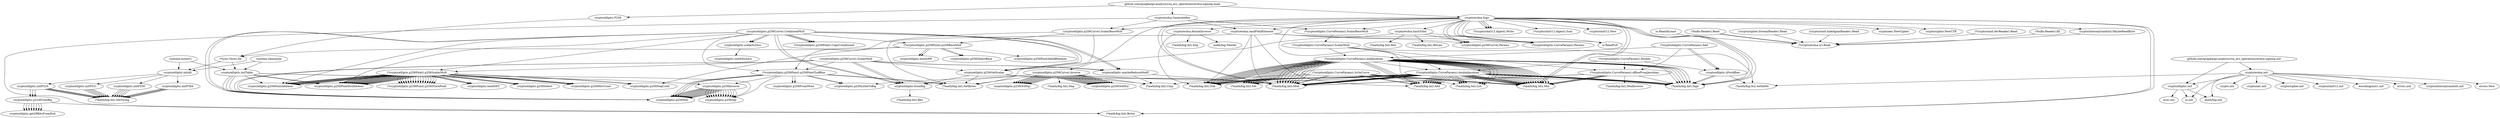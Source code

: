 digraph graphviz {
  "crypto/elliptic.p256GetScalar" -> "(*math/big.Int).SetBytes"
  "crypto/elliptic.p256GetScalar" -> "(*math/big.Int).Cmp"
  "crypto/elliptic.p256GetScalar" -> "(*math/big.Int).Mod"
  "crypto/elliptic.fromBig" -> "(*math/big.Int).Bits"
  "crypto/elliptic.p256GetScalar" -> "crypto/elliptic.fromBig"
  "(crypto/elliptic.p256Curve).ScalarBaseMult" -> "crypto/elliptic.p256GetScalar"
  "runtime.clearpools" -> "crypto/elliptic.initAll"
  "crypto/elliptic.p256Inverse" -> "crypto/elliptic.p256Sqr"
  "crypto/elliptic.p256Inverse" -> "crypto/elliptic.p256Mul"
  "crypto/elliptic.p256Inverse" -> "crypto/elliptic.p256Sqr"
  "crypto/elliptic.p256Inverse" -> "crypto/elliptic.p256Mul"
  "crypto/elliptic.p256Inverse" -> "crypto/elliptic.p256Sqr"
  "crypto/elliptic.p256Inverse" -> "crypto/elliptic.p256Mul"
  "crypto/elliptic.p256Inverse" -> "crypto/elliptic.p256Sqr"
  "crypto/elliptic.p256Inverse" -> "crypto/elliptic.p256Mul"
  "crypto/elliptic.p256Inverse" -> "crypto/elliptic.p256Sqr"
  "crypto/elliptic.p256Inverse" -> "crypto/elliptic.p256Mul"
  "crypto/elliptic.p256Inverse" -> "crypto/elliptic.p256Sqr"
  "crypto/elliptic.p256Inverse" -> "crypto/elliptic.p256Mul"
  "crypto/elliptic.p256Inverse" -> "crypto/elliptic.p256Sqr"
  "crypto/elliptic.p256Inverse" -> "crypto/elliptic.p256Mul"
  "crypto/elliptic.p256Inverse" -> "crypto/elliptic.p256Sqr"
  "crypto/elliptic.p256Inverse" -> "crypto/elliptic.p256Mul"
  "crypto/elliptic.p256Inverse" -> "crypto/elliptic.p256Sqr"
  "crypto/elliptic.p256Inverse" -> "crypto/elliptic.p256Mul"
  "crypto/elliptic.p256Inverse" -> "crypto/elliptic.p256Sqr"
  "crypto/elliptic.p256Inverse" -> "crypto/elliptic.p256Mul"
  "crypto/elliptic.p256Inverse" -> "crypto/elliptic.p256Sqr"
  "crypto/elliptic.p256Inverse" -> "crypto/elliptic.p256Mul"
  "crypto/elliptic.p256Inverse" -> "crypto/elliptic.p256Sqr"
  "crypto/elliptic.p256Inverse" -> "crypto/elliptic.p256Mul"
  "crypto/elliptic.p256Inverse" -> "crypto/elliptic.p256Sqr"
  "crypto/elliptic.p256Inverse" -> "crypto/elliptic.p256Mul"
  "crypto/elliptic.initTable" -> "crypto/elliptic.p256Inverse"
  "crypto/elliptic.initTable" -> "crypto/elliptic.p256Sqr"
  "crypto/elliptic.initTable" -> "crypto/elliptic.p256Mul"
  "crypto/elliptic.initTable" -> "crypto/elliptic.p256Mul"
  "crypto/elliptic.initTable" -> "crypto/elliptic.p256Mul"
  "crypto/elliptic.initTable" -> "crypto/elliptic.p256PointDoubleAsm"
  "crypto/elliptic.initTable" -> "crypto/elliptic.p256PointDoubleAsm"
  "crypto/elliptic.initTable" -> "crypto/elliptic.p256PointAddAsm"
  "runtime.clearpools" -> "crypto/elliptic.initTable"
  "runtime.mstart1" -> "crypto/elliptic.initTable"
  "runtime.mstart1" -> "crypto/elliptic.initAll"
  "io.ReadAtLeast" -> "(*crypto/ecdsa.zr).Read"
  "(*bufio.Reader).Read" -> "(*crypto/ecdsa.zr).Read"
  "(*bufio.Reader).Read" -> "(*crypto/ecdsa.zr).Read"
  "(crypto/cipher.StreamReader).Read" -> "(*crypto/ecdsa.zr).Read"
  "(crypto/rand.hideAgainReader).Read" -> "(*crypto/ecdsa.zr).Read"
  "(*crypto/rand.devReader).Read" -> "(*crypto/ecdsa.zr).Read"
  "(*bufio.Reader).fill" -> "(*crypto/ecdsa.zr).Read"
  "crypto/elliptic.initP224" -> "(*math/big.Int).SetString"
  "crypto/elliptic.initP224" -> "(*math/big.Int).SetString"
  "crypto/elliptic.initP224" -> "(*math/big.Int).SetString"
  "crypto/elliptic.initP224" -> "(*math/big.Int).SetString"
  "crypto/elliptic.initP224" -> "(*math/big.Int).SetString"
  "crypto/elliptic.p224FromBig" -> "(*math/big.Int).Bytes"
  "crypto/elliptic.p224FromBig" -> "crypto/elliptic.get28BitsFromEnd"
  "crypto/elliptic.p224FromBig" -> "crypto/elliptic.get28BitsFromEnd"
  "crypto/elliptic.p224FromBig" -> "crypto/elliptic.get28BitsFromEnd"
  "crypto/elliptic.p224FromBig" -> "crypto/elliptic.get28BitsFromEnd"
  "crypto/elliptic.p224FromBig" -> "crypto/elliptic.get28BitsFromEnd"
  "crypto/elliptic.p224FromBig" -> "crypto/elliptic.get28BitsFromEnd"
  "crypto/elliptic.p224FromBig" -> "crypto/elliptic.get28BitsFromEnd"
  "crypto/elliptic.p224FromBig" -> "crypto/elliptic.get28BitsFromEnd"
  "crypto/elliptic.initP224" -> "crypto/elliptic.p224FromBig"
  "crypto/elliptic.initP224" -> "crypto/elliptic.p224FromBig"
  "crypto/elliptic.initP224" -> "crypto/elliptic.p224FromBig"
  "crypto/elliptic.initAll" -> "crypto/elliptic.initP224"
  "crypto/elliptic.initP256" -> "(*math/big.Int).SetString"
  "crypto/elliptic.initP256" -> "(*math/big.Int).SetString"
  "crypto/elliptic.initP256" -> "(*math/big.Int).SetString"
  "crypto/elliptic.initP256" -> "(*math/big.Int).SetString"
  "crypto/elliptic.initP256" -> "(*math/big.Int).SetString"
  "crypto/elliptic.initAll" -> "crypto/elliptic.initP256"
  "crypto/elliptic.initP384" -> "(*math/big.Int).SetString"
  "crypto/elliptic.initP384" -> "(*math/big.Int).SetString"
  "crypto/elliptic.initP384" -> "(*math/big.Int).SetString"
  "crypto/elliptic.initP384" -> "(*math/big.Int).SetString"
  "crypto/elliptic.initP384" -> "(*math/big.Int).SetString"
  "crypto/elliptic.initAll" -> "crypto/elliptic.initP384"
  "crypto/elliptic.initP521" -> "(*math/big.Int).SetString"
  "crypto/elliptic.initP521" -> "(*math/big.Int).SetString"
  "crypto/elliptic.initP521" -> "(*math/big.Int).SetString"
  "crypto/elliptic.initP521" -> "(*math/big.Int).SetString"
  "crypto/elliptic.initP521" -> "(*math/big.Int).SetString"
  "crypto/elliptic.initAll" -> "crypto/elliptic.initP521"
  "(*sync.Once).Do" -> "crypto/elliptic.initAll"
  "(*sync.Once).Do" -> "crypto/elliptic.initTable"
  "(*crypto/elliptic.p256Point).p256BaseMult" -> "(*sync.Once).Do"
  "(*crypto/elliptic.p256Point).p256BaseMult" -> "crypto/elliptic.boothW6"
  "(*crypto/elliptic.p256Point).p256BaseMult" -> "crypto/elliptic.p256SelectBase"
  "(*crypto/elliptic.p256Point).p256BaseMult" -> "crypto/elliptic.p256NegCond"
  "(*crypto/elliptic.p256Point).p256BaseMult" -> "crypto/elliptic.boothW6"
  "(*crypto/elliptic.p256Point).p256BaseMult" -> "crypto/elliptic.p256SelectBase"
  "(*crypto/elliptic.p256Point).p256BaseMult" -> "crypto/elliptic.p256PointAddAffineAsm"
  "(crypto/elliptic.p256Curve).ScalarBaseMult" -> "(*crypto/elliptic.p256Point).p256BaseMult"
  "(*crypto/elliptic.p256Point).p256PointToAffine" -> "crypto/elliptic.p256Inverse"
  "(*crypto/elliptic.p256Point).p256PointToAffine" -> "crypto/elliptic.p256Sqr"
  "(*crypto/elliptic.p256Point).p256PointToAffine" -> "crypto/elliptic.p256Mul"
  "(*crypto/elliptic.p256Point).p256PointToAffine" -> "crypto/elliptic.p256Mul"
  "(*crypto/elliptic.p256Point).p256PointToAffine" -> "crypto/elliptic.p256Mul"
  "(*crypto/elliptic.p256Point).p256PointToAffine" -> "crypto/elliptic.p256FromMont"
  "(*crypto/elliptic.p256Point).p256PointToAffine" -> "crypto/elliptic.p256FromMont"
  "(*crypto/elliptic.p256Point).p256PointToAffine" -> "crypto/elliptic.p256LittleToBig"
  "(*crypto/elliptic.p256Point).p256PointToAffine" -> "crypto/elliptic.p256LittleToBig"
  "(*crypto/elliptic.p256Point).p256PointToAffine" -> "(*math/big.Int).SetBytes"
  "(*crypto/elliptic.p256Point).p256PointToAffine" -> "(*math/big.Int).SetBytes"
  "(crypto/elliptic.p256Curve).ScalarBaseMult" -> "(*crypto/elliptic.p256Point).p256PointToAffine"
  "crypto/ecdsa.randFieldElement" -> "(*crypto/elliptic.CurveParams).Params"
  "crypto/ecdsa.randFieldElement" -> "(*math/big.Int).Mod"
  "crypto/ecdsa.randFieldElement" -> "(crypto/elliptic.p256Curve).Params"
  "crypto/ecdsa.randFieldElement" -> "(*math/big.Int).Add"
  "crypto/ecdsa.randFieldElement" -> "io.ReadFull"
  "crypto/ecdsa.randFieldElement" -> "(*math/big.Int).SetBytes"
  "crypto/ecdsa.randFieldElement" -> "(*math/big.Int).Sub"
  "crypto/ecdsa.GenerateKey" -> "crypto/ecdsa.randFieldElement"
  "crypto/ecdsa.GenerateKey" -> "(*math/big.Int).Bytes"
  "(*crypto/elliptic.CurveParams).ScalarMult" -> "(*math/big.Int).SetInt64"
  "(*crypto/elliptic.CurveParams).affineFromJacobian" -> "(*math/big.Int).Sign"
  "(*crypto/elliptic.CurveParams).affineFromJacobian" -> "(*math/big.Int).ModInverse"
  "(*crypto/elliptic.CurveParams).affineFromJacobian" -> "(*math/big.Int).Mul"
  "(*crypto/elliptic.CurveParams).affineFromJacobian" -> "(*math/big.Int).Mul"
  "(*crypto/elliptic.CurveParams).affineFromJacobian" -> "(*math/big.Int).Mod"
  "(*crypto/elliptic.CurveParams).affineFromJacobian" -> "(*math/big.Int).Mul"
  "(*crypto/elliptic.CurveParams).affineFromJacobian" -> "(*math/big.Int).Mul"
  "(*crypto/elliptic.CurveParams).affineFromJacobian" -> "(*math/big.Int).Mod"
  "(*crypto/elliptic.CurveParams).ScalarMult" -> "(*crypto/elliptic.CurveParams).affineFromJacobian"
  "(*crypto/elliptic.CurveParams).doubleJacobian" -> "(*math/big.Int).Mul"
  "(*crypto/elliptic.CurveParams).doubleJacobian" -> "(*math/big.Int).Mod"
  "(*crypto/elliptic.CurveParams).doubleJacobian" -> "(*math/big.Int).Mul"
  "(*crypto/elliptic.CurveParams).doubleJacobian" -> "(*math/big.Int).Mod"
  "(*crypto/elliptic.CurveParams).doubleJacobian" -> "(*math/big.Int).Sub"
  "(*crypto/elliptic.CurveParams).doubleJacobian" -> "(*math/big.Int).Sign"
  "(*crypto/elliptic.CurveParams).doubleJacobian" -> "(*math/big.Int).Add"
  "(*crypto/elliptic.CurveParams).doubleJacobian" -> "(*math/big.Int).Add"
  "(*crypto/elliptic.CurveParams).doubleJacobian" -> "(*math/big.Int).Mul"
  "(*crypto/elliptic.CurveParams).doubleJacobian" -> "(*math/big.Int).Set"
  "(*crypto/elliptic.CurveParams).doubleJacobian" -> "(*math/big.Int).Lsh"
  "(*crypto/elliptic.CurveParams).doubleJacobian" -> "(*math/big.Int).Add"
  "(*crypto/elliptic.CurveParams).doubleJacobian" -> "(*math/big.Int).Mul"
  "(*crypto/elliptic.CurveParams).doubleJacobian" -> "(*math/big.Int).Mul"
  "(*crypto/elliptic.CurveParams).doubleJacobian" -> "(*math/big.Int).Lsh"
  "(*crypto/elliptic.CurveParams).doubleJacobian" -> "(*math/big.Int).Mod"
  "(*crypto/elliptic.CurveParams).doubleJacobian" -> "(*math/big.Int).Sub"
  "(*crypto/elliptic.CurveParams).doubleJacobian" -> "(*math/big.Int).Sign"
  "(*crypto/elliptic.CurveParams).doubleJacobian" -> "(*math/big.Int).Add"
  "(*crypto/elliptic.CurveParams).doubleJacobian" -> "(*math/big.Int).Mod"
  "(*crypto/elliptic.CurveParams).doubleJacobian" -> "(*math/big.Int).Add"
  "(*crypto/elliptic.CurveParams).doubleJacobian" -> "(*math/big.Int).Mul"
  "(*crypto/elliptic.CurveParams).doubleJacobian" -> "(*math/big.Int).Sub"
  "(*crypto/elliptic.CurveParams).doubleJacobian" -> "(*math/big.Int).Sign"
  "(*crypto/elliptic.CurveParams).doubleJacobian" -> "(*math/big.Int).Add"
  "(*crypto/elliptic.CurveParams).doubleJacobian" -> "(*math/big.Int).Sub"
  "(*crypto/elliptic.CurveParams).doubleJacobian" -> "(*math/big.Int).Sign"
  "(*crypto/elliptic.CurveParams).doubleJacobian" -> "(*math/big.Int).Add"
  "(*crypto/elliptic.CurveParams).doubleJacobian" -> "(*math/big.Int).Mod"
  "(*crypto/elliptic.CurveParams).doubleJacobian" -> "(*math/big.Int).Lsh"
  "(*crypto/elliptic.CurveParams).doubleJacobian" -> "(*math/big.Int).Sub"
  "(*crypto/elliptic.CurveParams).doubleJacobian" -> "(*math/big.Int).Sign"
  "(*crypto/elliptic.CurveParams).doubleJacobian" -> "(*math/big.Int).Add"
  "(*crypto/elliptic.CurveParams).doubleJacobian" -> "(*math/big.Int).Mul"
  "(*crypto/elliptic.CurveParams).doubleJacobian" -> "(*math/big.Int).Mul"
  "(*crypto/elliptic.CurveParams).doubleJacobian" -> "(*math/big.Int).Lsh"
  "(*crypto/elliptic.CurveParams).doubleJacobian" -> "(*math/big.Int).Mod"
  "(*crypto/elliptic.CurveParams).doubleJacobian" -> "(*math/big.Int).Sub"
  "(*crypto/elliptic.CurveParams).doubleJacobian" -> "(*math/big.Int).Sign"
  "(*crypto/elliptic.CurveParams).doubleJacobian" -> "(*math/big.Int).Add"
  "(*crypto/elliptic.CurveParams).doubleJacobian" -> "(*math/big.Int).Mod"
  "(*crypto/elliptic.CurveParams).ScalarMult" -> "(*crypto/elliptic.CurveParams).doubleJacobian"
  "(*crypto/elliptic.CurveParams).addJacobian" -> "(*math/big.Int).Sign"
  "(*crypto/elliptic.CurveParams).addJacobian" -> "(*math/big.Int).Set"
  "(*crypto/elliptic.CurveParams).addJacobian" -> "(*math/big.Int).Set"
  "(*crypto/elliptic.CurveParams).addJacobian" -> "(*math/big.Int).Set"
  "(*crypto/elliptic.CurveParams).addJacobian" -> "(*math/big.Int).Sign"
  "(*crypto/elliptic.CurveParams).addJacobian" -> "(*math/big.Int).Set"
  "(*crypto/elliptic.CurveParams).addJacobian" -> "(*math/big.Int).Set"
  "(*crypto/elliptic.CurveParams).addJacobian" -> "(*math/big.Int).Set"
  "(*crypto/elliptic.CurveParams).addJacobian" -> "(*math/big.Int).Mul"
  "(*crypto/elliptic.CurveParams).addJacobian" -> "(*math/big.Int).Mod"
  "(*crypto/elliptic.CurveParams).addJacobian" -> "(*math/big.Int).Mul"
  "(*crypto/elliptic.CurveParams).addJacobian" -> "(*math/big.Int).Mod"
  "(*crypto/elliptic.CurveParams).addJacobian" -> "(*math/big.Int).Mul"
  "(*crypto/elliptic.CurveParams).addJacobian" -> "(*math/big.Int).Mod"
  "(*crypto/elliptic.CurveParams).addJacobian" -> "(*math/big.Int).Mul"
  "(*crypto/elliptic.CurveParams).addJacobian" -> "(*math/big.Int).Mod"
  "(*crypto/elliptic.CurveParams).addJacobian" -> "(*math/big.Int).Sub"
  "(*crypto/elliptic.CurveParams).addJacobian" -> "(*math/big.Int).Sign"
  "(*crypto/elliptic.CurveParams).addJacobian" -> "(*math/big.Int).Sign"
  "(*crypto/elliptic.CurveParams).addJacobian" -> "(*math/big.Int).Add"
  "(*crypto/elliptic.CurveParams).addJacobian" -> "(*math/big.Int).Lsh"
  "(*crypto/elliptic.CurveParams).addJacobian" -> "(*math/big.Int).Mul"
  "(*crypto/elliptic.CurveParams).addJacobian" -> "(*math/big.Int).Mul"
  "(*crypto/elliptic.CurveParams).addJacobian" -> "(*math/big.Int).Mul"
  "(*crypto/elliptic.CurveParams).addJacobian" -> "(*math/big.Int).Mul"
  "(*crypto/elliptic.CurveParams).addJacobian" -> "(*math/big.Int).Mod"
  "(*crypto/elliptic.CurveParams).addJacobian" -> "(*math/big.Int).Mul"
  "(*crypto/elliptic.CurveParams).addJacobian" -> "(*math/big.Int).Mul"
  "(*crypto/elliptic.CurveParams).addJacobian" -> "(*math/big.Int).Mod"
  "(*crypto/elliptic.CurveParams).addJacobian" -> "(*math/big.Int).Sub"
  "(*crypto/elliptic.CurveParams).addJacobian" -> "(*math/big.Int).Sign"
  "(*crypto/elliptic.CurveParams).addJacobian" -> "(*math/big.Int).Add"
  "(*crypto/elliptic.CurveParams).addJacobian" -> "(*math/big.Int).Sign"
  "(*crypto/elliptic.CurveParams).addJacobian" -> "(*crypto/elliptic.CurveParams).doubleJacobian"
  "(*crypto/elliptic.CurveParams).addJacobian" -> "(*math/big.Int).Lsh"
  "(*crypto/elliptic.CurveParams).addJacobian" -> "(*math/big.Int).Mul"
  "(*crypto/elliptic.CurveParams).addJacobian" -> "(*math/big.Int).Set"
  "(*crypto/elliptic.CurveParams).addJacobian" -> "(*math/big.Int).Mul"
  "(*crypto/elliptic.CurveParams).addJacobian" -> "(*math/big.Int).Sub"
  "(*crypto/elliptic.CurveParams).addJacobian" -> "(*math/big.Int).Sub"
  "(*crypto/elliptic.CurveParams).addJacobian" -> "(*math/big.Int).Sub"
  "(*crypto/elliptic.CurveParams).addJacobian" -> "(*math/big.Int).Mod"
  "(*crypto/elliptic.CurveParams).addJacobian" -> "(*math/big.Int).Set"
  "(*crypto/elliptic.CurveParams).addJacobian" -> "(*math/big.Int).Sub"
  "(*crypto/elliptic.CurveParams).addJacobian" -> "(*math/big.Int).Mul"
  "(*crypto/elliptic.CurveParams).addJacobian" -> "(*math/big.Int).Mul"
  "(*crypto/elliptic.CurveParams).addJacobian" -> "(*math/big.Int).Lsh"
  "(*crypto/elliptic.CurveParams).addJacobian" -> "(*math/big.Int).Sub"
  "(*crypto/elliptic.CurveParams).addJacobian" -> "(*math/big.Int).Mod"
  "(*crypto/elliptic.CurveParams).addJacobian" -> "(*math/big.Int).Add"
  "(*crypto/elliptic.CurveParams).addJacobian" -> "(*math/big.Int).Mul"
  "(*crypto/elliptic.CurveParams).addJacobian" -> "(*math/big.Int).Sub"
  "(*crypto/elliptic.CurveParams).addJacobian" -> "(*math/big.Int).Sub"
  "(*crypto/elliptic.CurveParams).addJacobian" -> "(*math/big.Int).Mul"
  "(*crypto/elliptic.CurveParams).addJacobian" -> "(*math/big.Int).Mod"
  "(*crypto/elliptic.CurveParams).ScalarMult" -> "(*crypto/elliptic.CurveParams).addJacobian"
  "(*crypto/elliptic.CurveParams).ScalarBaseMult" -> "(*crypto/elliptic.CurveParams).ScalarMult"
  "crypto/ecdsa.GenerateKey" -> "(*crypto/elliptic.CurveParams).ScalarBaseMult"
  "crypto/ecdsa.GenerateKey" -> "(crypto/elliptic.p256Curve).ScalarBaseMult"
  "crypto/internal/randutil.MaybeReadByte" -> "(*crypto/ecdsa.zr).Read"
  "crypto/ecdsa.Sign" -> "crypto/internal/randutil.MaybeReadByte"
  "crypto/ecdsa.Sign" -> "(*crypto/elliptic.CurveParams).Params"
  "crypto/ecdsa.Sign" -> "(*crypto/sha512.digest).Write"
  "crypto/ecdsa.Sign" -> "(crypto/elliptic.p256Curve).Params"
  "crypto/ecdsa.Sign" -> "(*crypto/sha512.digest).Sum"
  "crypto/ecdsa.Sign" -> "io.ReadFull"
  "crypto/ecdsa.Sign" -> "crypto/sha512.New"
  "crypto/ecdsa.Sign" -> "(*math/big.Int).Bytes"
  "crypto/ecdsa.Sign" -> "crypto/aes.NewCipher"
  "crypto/ecdsa.Sign" -> "crypto/cipher.NewCTR"
  "crypto/ecdsa.Sign" -> "(*crypto/elliptic.CurveParams).Params"
  "crypto/ecdsa.Sign" -> "(*crypto/sha512.digest).Write"
  "crypto/ecdsa.Sign" -> "(crypto/elliptic.p256Curve).Params"
  "crypto/ecdsa.Sign" -> "(*crypto/sha512.digest).Write"
  "crypto/ecdsa.Sign" -> "(*math/big.Int).Sign"
  "crypto/ecdsa.Sign" -> "crypto/ecdsa.randFieldElement"
  "(crypto/elliptic.p256Curve).Inverse" -> "(*math/big.Int).Sign"
  "(crypto/elliptic.p256Curve).Inverse" -> "(*math/big.Int).Neg"
  "(crypto/elliptic.p256Curve).Inverse" -> "(*math/big.Int).Cmp"
  "(crypto/elliptic.p256Curve).Inverse" -> "(*math/big.Int).Mod"
  "(crypto/elliptic.p256Curve).Inverse" -> "crypto/elliptic.fromBig"
  "(crypto/elliptic.p256Curve).Inverse" -> "crypto/elliptic.p256OrdMul"
  "(crypto/elliptic.p256Curve).Inverse" -> "crypto/elliptic.p256OrdSqr"
  "(crypto/elliptic.p256Curve).Inverse" -> "crypto/elliptic.p256OrdMul"
  "(crypto/elliptic.p256Curve).Inverse" -> "crypto/elliptic.p256OrdMul"
  "(crypto/elliptic.p256Curve).Inverse" -> "crypto/elliptic.p256OrdMul"
  "(crypto/elliptic.p256Curve).Inverse" -> "crypto/elliptic.p256OrdSqr"
  "(crypto/elliptic.p256Curve).Inverse" -> "crypto/elliptic.p256OrdMul"
  "(crypto/elliptic.p256Curve).Inverse" -> "crypto/elliptic.p256OrdSqr"
  "(crypto/elliptic.p256Curve).Inverse" -> "crypto/elliptic.p256OrdMul"
  "(crypto/elliptic.p256Curve).Inverse" -> "crypto/elliptic.p256OrdSqr"
  "(crypto/elliptic.p256Curve).Inverse" -> "crypto/elliptic.p256OrdMul"
  "(crypto/elliptic.p256Curve).Inverse" -> "crypto/elliptic.p256OrdMul"
  "(crypto/elliptic.p256Curve).Inverse" -> "crypto/elliptic.p256OrdSqr"
  "(crypto/elliptic.p256Curve).Inverse" -> "crypto/elliptic.p256OrdMul"
  "(crypto/elliptic.p256Curve).Inverse" -> "crypto/elliptic.p256OrdSqr"
  "(crypto/elliptic.p256Curve).Inverse" -> "crypto/elliptic.p256OrdMul"
  "(crypto/elliptic.p256Curve).Inverse" -> "crypto/elliptic.p256OrdSqr"
  "(crypto/elliptic.p256Curve).Inverse" -> "crypto/elliptic.p256OrdMul"
  "(crypto/elliptic.p256Curve).Inverse" -> "crypto/elliptic.p256OrdSqr"
  "(crypto/elliptic.p256Curve).Inverse" -> "crypto/elliptic.p256OrdMul"
  "(crypto/elliptic.p256Curve).Inverse" -> "crypto/elliptic.p256OrdSqr"
  "(crypto/elliptic.p256Curve).Inverse" -> "crypto/elliptic.p256OrdMul"
  "(crypto/elliptic.p256Curve).Inverse" -> "crypto/elliptic.p256OrdSqr"
  "(crypto/elliptic.p256Curve).Inverse" -> "crypto/elliptic.p256OrdMul"
  "(crypto/elliptic.p256Curve).Inverse" -> "crypto/elliptic.p256OrdMul"
  "(crypto/elliptic.p256Curve).Inverse" -> "crypto/elliptic.p256LittleToBig"
  "(crypto/elliptic.p256Curve).Inverse" -> "(*math/big.Int).SetBytes"
  "crypto/ecdsa.Sign" -> "(crypto/elliptic.p256Curve).Inverse"
  "crypto/ecdsa.Sign" -> "(*math/big.Int).Mul"
  "crypto/ecdsa.Sign" -> "(*math/big.Int).Bytes"
  "crypto/ecdsa.Sign" -> "(*crypto/elliptic.CurveParams).ScalarBaseMult"
  "crypto/ecdsa.Sign" -> "(*math/big.Int).Sign"
  "crypto/ecdsa.Sign" -> "(crypto/elliptic.p256Curve).ScalarBaseMult"
  "crypto/ecdsa.Sign" -> "(*math/big.Int).Mod"
  "crypto/ecdsa.Sign" -> "(*math/big.Int).Mod"
  "crypto/ecdsa.Sign" -> "(*math/big.Int).Sign"
  "crypto/ecdsa.fermatInverse" -> "math/big.NewInt"
  "crypto/ecdsa.fermatInverse" -> "(*math/big.Int).Sub"
  "crypto/ecdsa.fermatInverse" -> "(*math/big.Int).Exp"
  "crypto/ecdsa.Sign" -> "crypto/ecdsa.fermatInverse"
  "crypto/ecdsa.hashToInt" -> "(*crypto/elliptic.CurveParams).Params"
  "crypto/ecdsa.hashToInt" -> "(*math/big.Int).SetBytes"
  "crypto/ecdsa.hashToInt" -> "(crypto/elliptic.p256Curve).Params"
  "crypto/ecdsa.hashToInt" -> "(*math/big.Int).Rsh"
  "crypto/ecdsa.hashToInt" -> "(*math/big.Int).BitLen"
  "crypto/ecdsa.Sign" -> "crypto/ecdsa.hashToInt"
  "crypto/ecdsa.Sign" -> "(*math/big.Int).Mul"
  "crypto/ecdsa.Sign" -> "(*math/big.Int).Add"
  "crypto/elliptic.P256" -> "(*sync.Once).Do"
  "github.com/quapka/go-analysis/rsa_ecc_operations/ecdsa-signing.main" -> "crypto/elliptic.P256"
  "github.com/quapka/go-analysis/rsa_ecc_operations/ecdsa-signing.main" -> "crypto/ecdsa.GenerateKey"
  "github.com/quapka/go-analysis/rsa_ecc_operations/ecdsa-signing.main" -> "crypto/ecdsa.Sign"
  "(crypto/elliptic.p256Curve).ScalarMult" -> "crypto/elliptic.p256GetScalar"
  "crypto/elliptic.maybeReduceModP" -> "(*math/big.Int).Cmp"
  "crypto/elliptic.maybeReduceModP" -> "(*math/big.Int).Mod"
  "(crypto/elliptic.p256Curve).ScalarMult" -> "crypto/elliptic.maybeReduceModP"
  "(crypto/elliptic.p256Curve).ScalarMult" -> "crypto/elliptic.fromBig"
  "(crypto/elliptic.p256Curve).ScalarMult" -> "crypto/elliptic.maybeReduceModP"
  "(crypto/elliptic.p256Curve).ScalarMult" -> "crypto/elliptic.fromBig"
  "(crypto/elliptic.p256Curve).ScalarMult" -> "crypto/elliptic.p256Mul"
  "(crypto/elliptic.p256Curve).ScalarMult" -> "crypto/elliptic.p256Mul"
  "(*crypto/elliptic.p256Point).p256ScalarMult" -> "(*crypto/elliptic.p256Point).p256StorePoint"
  "(*crypto/elliptic.p256Point).p256ScalarMult" -> "crypto/elliptic.p256PointDoubleAsm"
  "(*crypto/elliptic.p256Point).p256ScalarMult" -> "crypto/elliptic.p256PointDoubleAsm"
  "(*crypto/elliptic.p256Point).p256ScalarMult" -> "crypto/elliptic.p256PointDoubleAsm"
  "(*crypto/elliptic.p256Point).p256ScalarMult" -> "crypto/elliptic.p256PointDoubleAsm"
  "(*crypto/elliptic.p256Point).p256ScalarMult" -> "(*crypto/elliptic.p256Point).p256StorePoint"
  "(*crypto/elliptic.p256Point).p256ScalarMult" -> "(*crypto/elliptic.p256Point).p256StorePoint"
  "(*crypto/elliptic.p256Point).p256ScalarMult" -> "(*crypto/elliptic.p256Point).p256StorePoint"
  "(*crypto/elliptic.p256Point).p256ScalarMult" -> "(*crypto/elliptic.p256Point).p256StorePoint"
  "(*crypto/elliptic.p256Point).p256ScalarMult" -> "crypto/elliptic.p256PointAddAsm"
  "(*crypto/elliptic.p256Point).p256ScalarMult" -> "crypto/elliptic.p256PointAddAsm"
  "(*crypto/elliptic.p256Point).p256ScalarMult" -> "crypto/elliptic.p256PointAddAsm"
  "(*crypto/elliptic.p256Point).p256ScalarMult" -> "(*crypto/elliptic.p256Point).p256StorePoint"
  "(*crypto/elliptic.p256Point).p256ScalarMult" -> "(*crypto/elliptic.p256Point).p256StorePoint"
  "(*crypto/elliptic.p256Point).p256ScalarMult" -> "(*crypto/elliptic.p256Point).p256StorePoint"
  "(*crypto/elliptic.p256Point).p256ScalarMult" -> "crypto/elliptic.p256PointDoubleAsm"
  "(*crypto/elliptic.p256Point).p256ScalarMult" -> "crypto/elliptic.p256PointDoubleAsm"
  "(*crypto/elliptic.p256Point).p256ScalarMult" -> "(*crypto/elliptic.p256Point).p256StorePoint"
  "(*crypto/elliptic.p256Point).p256ScalarMult" -> "(*crypto/elliptic.p256Point).p256StorePoint"
  "(*crypto/elliptic.p256Point).p256ScalarMult" -> "crypto/elliptic.p256PointAddAsm"
  "(*crypto/elliptic.p256Point).p256ScalarMult" -> "crypto/elliptic.p256PointAddAsm"
  "(*crypto/elliptic.p256Point).p256ScalarMult" -> "(*crypto/elliptic.p256Point).p256StorePoint"
  "(*crypto/elliptic.p256Point).p256ScalarMult" -> "(*crypto/elliptic.p256Point).p256StorePoint"
  "(*crypto/elliptic.p256Point).p256ScalarMult" -> "crypto/elliptic.p256PointDoubleAsm"
  "(*crypto/elliptic.p256Point).p256ScalarMult" -> "crypto/elliptic.p256PointDoubleAsm"
  "(*crypto/elliptic.p256Point).p256ScalarMult" -> "(*crypto/elliptic.p256Point).p256StorePoint"
  "(*crypto/elliptic.p256Point).p256ScalarMult" -> "(*crypto/elliptic.p256Point).p256StorePoint"
  "(*crypto/elliptic.p256Point).p256ScalarMult" -> "crypto/elliptic.p256PointAddAsm"
  "(*crypto/elliptic.p256Point).p256ScalarMult" -> "crypto/elliptic.p256PointAddAsm"
  "(*crypto/elliptic.p256Point).p256ScalarMult" -> "(*crypto/elliptic.p256Point).p256StorePoint"
  "(*crypto/elliptic.p256Point).p256ScalarMult" -> "(*crypto/elliptic.p256Point).p256StorePoint"
  "(*crypto/elliptic.p256Point).p256ScalarMult" -> "crypto/elliptic.boothW5"
  "(*crypto/elliptic.p256Point).p256ScalarMult" -> "crypto/elliptic.p256Select"
  "(*crypto/elliptic.p256Point).p256ScalarMult" -> "crypto/elliptic.p256PointDoubleAsm"
  "(*crypto/elliptic.p256Point).p256ScalarMult" -> "crypto/elliptic.p256PointDoubleAsm"
  "(*crypto/elliptic.p256Point).p256ScalarMult" -> "crypto/elliptic.p256PointDoubleAsm"
  "(*crypto/elliptic.p256Point).p256ScalarMult" -> "crypto/elliptic.p256PointDoubleAsm"
  "(*crypto/elliptic.p256Point).p256ScalarMult" -> "crypto/elliptic.p256PointDoubleAsm"
  "(*crypto/elliptic.p256Point).p256ScalarMult" -> "crypto/elliptic.p256PointDoubleAsm"
  "(*crypto/elliptic.p256Point).p256ScalarMult" -> "crypto/elliptic.p256PointDoubleAsm"
  "(*crypto/elliptic.p256Point).p256ScalarMult" -> "crypto/elliptic.p256PointDoubleAsm"
  "(*crypto/elliptic.p256Point).p256ScalarMult" -> "crypto/elliptic.p256PointDoubleAsm"
  "(*crypto/elliptic.p256Point).p256ScalarMult" -> "crypto/elliptic.p256PointDoubleAsm"
  "(*crypto/elliptic.p256Point).p256ScalarMult" -> "crypto/elliptic.boothW5"
  "(*crypto/elliptic.p256Point).p256ScalarMult" -> "crypto/elliptic.p256Select"
  "(*crypto/elliptic.p256Point).p256ScalarMult" -> "crypto/elliptic.p256NegCond"
  "(*crypto/elliptic.p256Point).p256ScalarMult" -> "crypto/elliptic.p256PointAddAsm"
  "(*crypto/elliptic.p256Point).p256ScalarMult" -> "crypto/elliptic.p256MovCond"
  "(*crypto/elliptic.p256Point).p256ScalarMult" -> "crypto/elliptic.p256MovCond"
  "(*crypto/elliptic.p256Point).p256ScalarMult" -> "crypto/elliptic.boothW5"
  "(*crypto/elliptic.p256Point).p256ScalarMult" -> "crypto/elliptic.p256Select"
  "(*crypto/elliptic.p256Point).p256ScalarMult" -> "crypto/elliptic.p256NegCond"
  "(*crypto/elliptic.p256Point).p256ScalarMult" -> "crypto/elliptic.p256PointAddAsm"
  "(*crypto/elliptic.p256Point).p256ScalarMult" -> "crypto/elliptic.p256MovCond"
  "(*crypto/elliptic.p256Point).p256ScalarMult" -> "crypto/elliptic.p256MovCond"
  "(crypto/elliptic.p256Curve).ScalarMult" -> "(*crypto/elliptic.p256Point).p256ScalarMult"
  "(crypto/elliptic.p256Curve).ScalarMult" -> "(*crypto/elliptic.p256Point).p256PointToAffine"
  "crypto/elliptic.scalarIsZero" -> "crypto/elliptic.uint64IsZero"
  "crypto/elliptic.init" -> "io.init"
  "crypto/elliptic.init" -> "math/big.init"
  "crypto/elliptic.init" -> "sync.init"
  "(crypto/elliptic.p256Curve).CombinedMult" -> "crypto/elliptic.p256GetScalar"
  "(crypto/elliptic.p256Curve).CombinedMult" -> "crypto/elliptic.scalarIsZero"
  "(crypto/elliptic.p256Curve).CombinedMult" -> "(*crypto/elliptic.p256Point).p256BaseMult"
  "(crypto/elliptic.p256Curve).CombinedMult" -> "crypto/elliptic.p256GetScalar"
  "(crypto/elliptic.p256Curve).CombinedMult" -> "crypto/elliptic.scalarIsZero"
  "(crypto/elliptic.p256Curve).CombinedMult" -> "crypto/elliptic.maybeReduceModP"
  "(crypto/elliptic.p256Curve).CombinedMult" -> "crypto/elliptic.fromBig"
  "(crypto/elliptic.p256Curve).CombinedMult" -> "crypto/elliptic.maybeReduceModP"
  "(crypto/elliptic.p256Curve).CombinedMult" -> "crypto/elliptic.fromBig"
  "(crypto/elliptic.p256Curve).CombinedMult" -> "crypto/elliptic.p256Mul"
  "(crypto/elliptic.p256Curve).CombinedMult" -> "crypto/elliptic.p256Mul"
  "(crypto/elliptic.p256Curve).CombinedMult" -> "(*crypto/elliptic.p256Point).p256ScalarMult"
  "(crypto/elliptic.p256Curve).CombinedMult" -> "crypto/elliptic.p256PointAddAsm"
  "(crypto/elliptic.p256Curve).CombinedMult" -> "crypto/elliptic.p256PointDoubleAsm"
  "(crypto/elliptic.p256Curve).CombinedMult" -> "(*crypto/elliptic.p256Point).CopyConditional"
  "(crypto/elliptic.p256Curve).CombinedMult" -> "(*crypto/elliptic.p256Point).CopyConditional"
  "(crypto/elliptic.p256Curve).CombinedMult" -> "(*crypto/elliptic.p256Point).CopyConditional"
  "(crypto/elliptic.p256Curve).CombinedMult" -> "(*crypto/elliptic.p256Point).p256PointToAffine"
  "crypto/elliptic.zForAffine" -> "(*math/big.Int).Sign"
  "crypto/elliptic.zForAffine" -> "(*math/big.Int).SetInt64"
  "crypto/elliptic.zForAffine" -> "(*math/big.Int).Sign"
  "(*crypto/elliptic.CurveParams).Double" -> "crypto/elliptic.zForAffine"
  "(*crypto/elliptic.CurveParams).Double" -> "(*crypto/elliptic.CurveParams).doubleJacobian"
  "(*crypto/elliptic.CurveParams).Double" -> "(*crypto/elliptic.CurveParams).affineFromJacobian"
  "crypto/ecdsa.init" -> "crypto.init"
  "crypto/ecdsa.init" -> "crypto/aes.init"
  "crypto/ecdsa.init" -> "crypto/cipher.init"
  "crypto/ecdsa.init" -> "crypto/elliptic.init"
  "crypto/ecdsa.init" -> "crypto/sha512.init"
  "crypto/ecdsa.init" -> "encoding/asn1.init"
  "crypto/ecdsa.init" -> "errors.init"
  "crypto/ecdsa.init" -> "io.init"
  "crypto/ecdsa.init" -> "math/big.init"
  "crypto/ecdsa.init" -> "crypto/internal/randutil.init"
  "crypto/ecdsa.init" -> "(*math/big.Int).SetInt64"
  "crypto/ecdsa.init" -> "errors.New"
  "(*crypto/elliptic.CurveParams).IsOnCurve" -> "(*math/big.Int).Mul"
  "(*crypto/elliptic.CurveParams).IsOnCurve" -> "(*math/big.Int).Mod"
  "(*crypto/elliptic.CurveParams).IsOnCurve" -> "(*math/big.Int).Mul"
  "(*crypto/elliptic.CurveParams).IsOnCurve" -> "(*math/big.Int).Mul"
  "(*crypto/elliptic.CurveParams).IsOnCurve" -> "(*math/big.Int).Lsh"
  "(*crypto/elliptic.CurveParams).IsOnCurve" -> "(*math/big.Int).Add"
  "(*crypto/elliptic.CurveParams).IsOnCurve" -> "(*math/big.Int).Sub"
  "(*crypto/elliptic.CurveParams).IsOnCurve" -> "(*math/big.Int).Add"
  "(*crypto/elliptic.CurveParams).IsOnCurve" -> "(*math/big.Int).Mod"
  "(*crypto/elliptic.CurveParams).IsOnCurve" -> "(*math/big.Int).Cmp"
  "github.com/quapka/go-analysis/rsa_ecc_operations/ecdsa-signing.init" -> "crypto/ecdsa.init"
  "github.com/quapka/go-analysis/rsa_ecc_operations/ecdsa-signing.init" -> "crypto/elliptic.init"
  "(*crypto/elliptic.CurveParams).Add" -> "crypto/elliptic.zForAffine"
  "(*crypto/elliptic.CurveParams).Add" -> "crypto/elliptic.zForAffine"
  "(*crypto/elliptic.CurveParams).Add" -> "(*crypto/elliptic.CurveParams).addJacobian"
  "(*crypto/elliptic.CurveParams).Add" -> "(*crypto/elliptic.CurveParams).affineFromJacobian"
}
